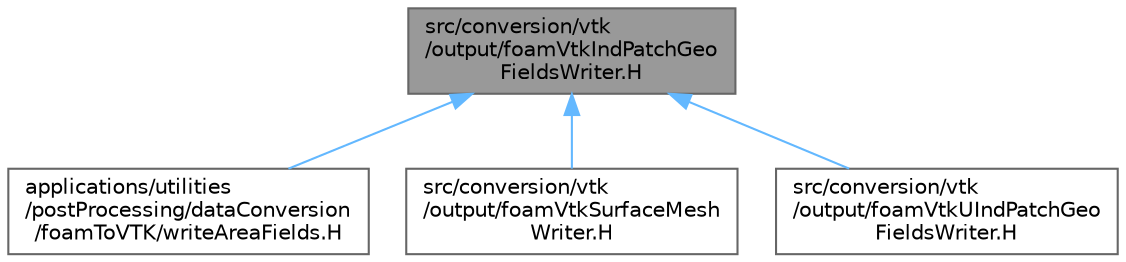digraph "src/conversion/vtk/output/foamVtkIndPatchGeoFieldsWriter.H"
{
 // LATEX_PDF_SIZE
  bgcolor="transparent";
  edge [fontname=Helvetica,fontsize=10,labelfontname=Helvetica,labelfontsize=10];
  node [fontname=Helvetica,fontsize=10,shape=box,height=0.2,width=0.4];
  Node1 [id="Node000001",label="src/conversion/vtk\l/output/foamVtkIndPatchGeo\lFieldsWriter.H",height=0.2,width=0.4,color="gray40", fillcolor="grey60", style="filled", fontcolor="black",tooltip=" "];
  Node1 -> Node2 [id="edge1_Node000001_Node000002",dir="back",color="steelblue1",style="solid",tooltip=" "];
  Node2 [id="Node000002",label="applications/utilities\l/postProcessing/dataConversion\l/foamToVTK/writeAreaFields.H",height=0.2,width=0.4,color="grey40", fillcolor="white", style="filled",URL="$foamToVTK_2writeAreaFields_8H.html",tooltip=" "];
  Node1 -> Node3 [id="edge2_Node000001_Node000003",dir="back",color="steelblue1",style="solid",tooltip=" "];
  Node3 [id="Node000003",label="src/conversion/vtk\l/output/foamVtkSurfaceMesh\lWriter.H",height=0.2,width=0.4,color="grey40", fillcolor="white", style="filled",URL="$foamVtkSurfaceMeshWriter_8H.html",tooltip=" "];
  Node1 -> Node4 [id="edge3_Node000001_Node000004",dir="back",color="steelblue1",style="solid",tooltip=" "];
  Node4 [id="Node000004",label="src/conversion/vtk\l/output/foamVtkUIndPatchGeo\lFieldsWriter.H",height=0.2,width=0.4,color="grey40", fillcolor="white", style="filled",URL="$foamVtkUIndPatchGeoFieldsWriter_8H.html",tooltip=" "];
}
